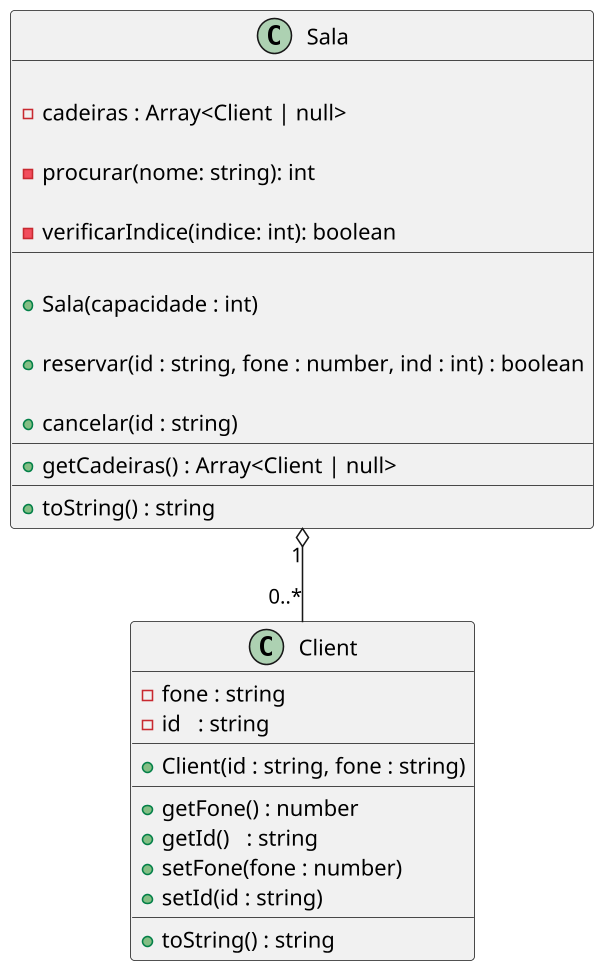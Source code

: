 '--
@startuml

skinparam defaultFontName Hasklig
skinparam dpi 150

'==
class Client {
  - fone : string
  - id   : string
  __
  + Client(id : string, fone : string)
  __
  + getFone() : number
  + getId()   : string
  + setFone(fone : number)
  + setId(id : string)
  __
  + toString() : string
}

class Sala {
  
  - cadeiras : Array<Client | null>
  
  ' procura em todas as cadeiras não nulas
  ' pelo nome do cliente e se encontrar
  ' retorna o índice ou então -1
  - procurar(nome: string): int
  
  ' verifica se o indice da cadeira é válido
  - verificarIndice(indice: int): boolean
  __
  
  ' inicia todas as cadeiras como null
  + Sala(capacidade : int)
  
  ' verifica se o índice é válido (use o método verificarIndice)
  ' verifica se a cadeira está ocupada
  ' verifica se o cliente já está na sala (use o método procurar)
  ' cria o cliente e coloca na cadeira
  + reservar(id : string, fone : number, ind : int) : boolean
  
  ' procura o cliente pelo nome (use o método procurar)
  ' remover o cliente da cadeira
  + cancelar(id : string)
  __
  + getCadeiras() : Array<Client | null>
  __
  + toString() : string
}
'--

Sala "1" o-- "0..*" Client
@enduml